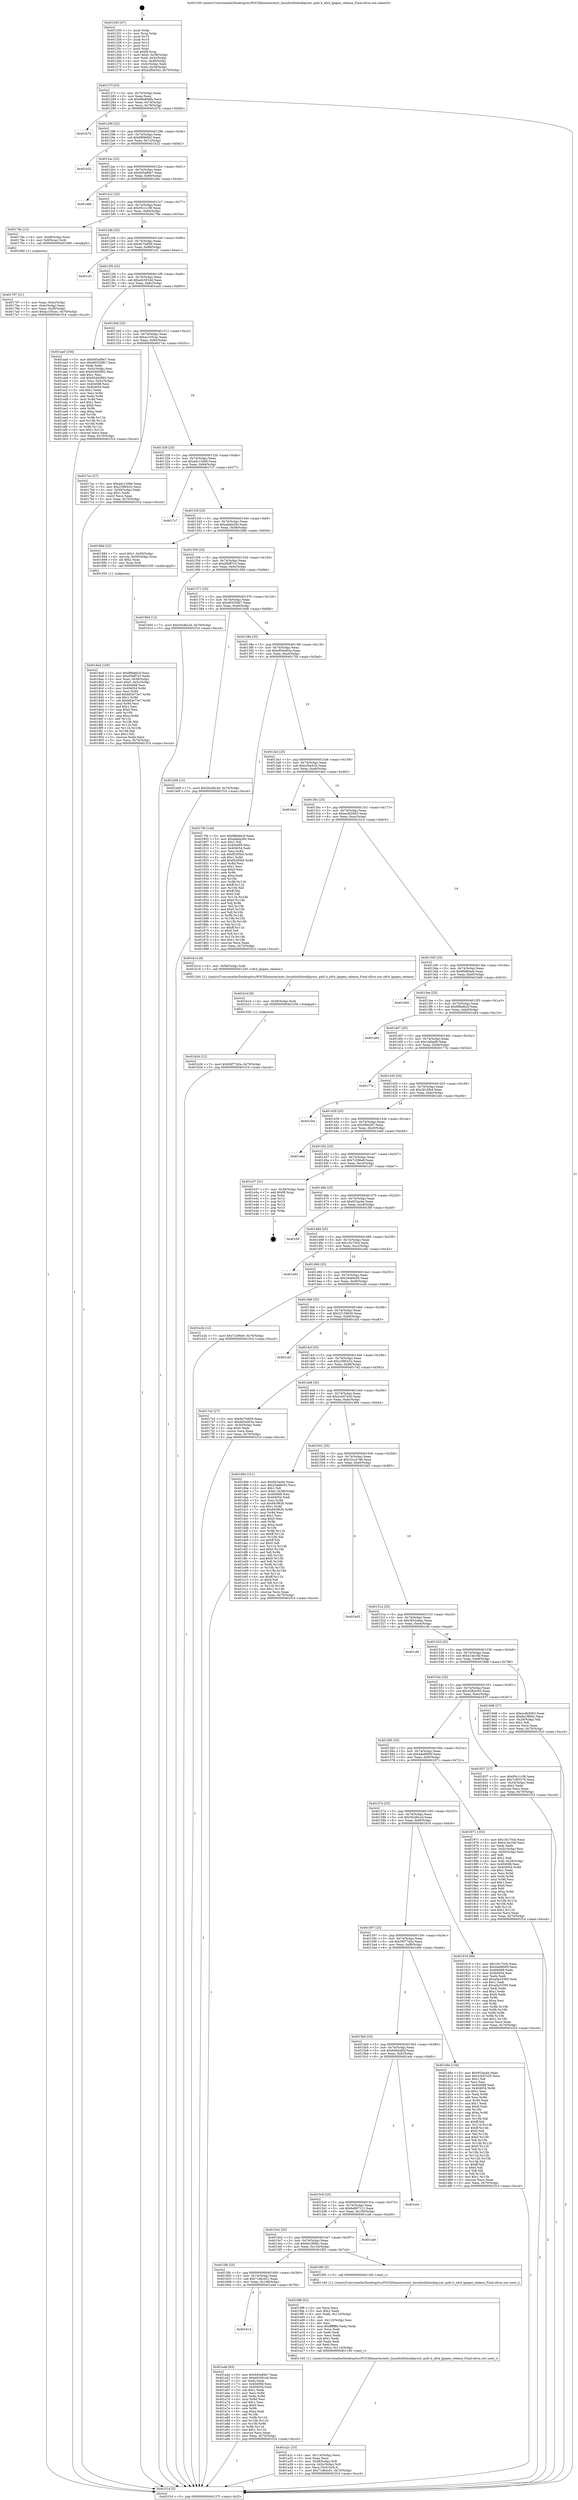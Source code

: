 digraph "0x401250" {
  label = "0x401250 (/mnt/c/Users/mathe/Desktop/tcc/POCII/binaries/extr_linuxfsnfsblocklayout..pnfs.h_nfs4_lgopen_release_Final-ollvm.out::main(0))"
  labelloc = "t"
  node[shape=record]

  Entry [label="",width=0.3,height=0.3,shape=circle,fillcolor=black,style=filled]
  "0x40127f" [label="{
     0x40127f [23]\l
     | [instrs]\l
     &nbsp;&nbsp;0x40127f \<+3\>: mov -0x70(%rbp),%eax\l
     &nbsp;&nbsp;0x401282 \<+2\>: mov %eax,%ecx\l
     &nbsp;&nbsp;0x401284 \<+6\>: sub $0x89a69dfa,%ecx\l
     &nbsp;&nbsp;0x40128a \<+3\>: mov %eax,-0x74(%rbp)\l
     &nbsp;&nbsp;0x40128d \<+3\>: mov %ecx,-0x78(%rbp)\l
     &nbsp;&nbsp;0x401290 \<+6\>: je 0000000000401b7b \<main+0x92b\>\l
  }"]
  "0x401b7b" [label="{
     0x401b7b\l
  }", style=dashed]
  "0x401296" [label="{
     0x401296 [22]\l
     | [instrs]\l
     &nbsp;&nbsp;0x401296 \<+5\>: jmp 000000000040129b \<main+0x4b\>\l
     &nbsp;&nbsp;0x40129b \<+3\>: mov -0x74(%rbp),%eax\l
     &nbsp;&nbsp;0x40129e \<+5\>: sub $0x89f46f42,%eax\l
     &nbsp;&nbsp;0x4012a3 \<+3\>: mov %eax,-0x7c(%rbp)\l
     &nbsp;&nbsp;0x4012a6 \<+6\>: je 0000000000401b32 \<main+0x8e2\>\l
  }"]
  Exit [label="",width=0.3,height=0.3,shape=circle,fillcolor=black,style=filled,peripheries=2]
  "0x401b32" [label="{
     0x401b32\l
  }", style=dashed]
  "0x4012ac" [label="{
     0x4012ac [22]\l
     | [instrs]\l
     &nbsp;&nbsp;0x4012ac \<+5\>: jmp 00000000004012b1 \<main+0x61\>\l
     &nbsp;&nbsp;0x4012b1 \<+3\>: mov -0x74(%rbp),%eax\l
     &nbsp;&nbsp;0x4012b4 \<+5\>: sub $0x945a89e7,%eax\l
     &nbsp;&nbsp;0x4012b9 \<+3\>: mov %eax,-0x80(%rbp)\l
     &nbsp;&nbsp;0x4012bc \<+6\>: je 0000000000401e9e \<main+0xc4e\>\l
  }"]
  "0x401b26" [label="{
     0x401b26 [12]\l
     | [instrs]\l
     &nbsp;&nbsp;0x401b26 \<+7\>: movl $0x56f77d2e,-0x70(%rbp)\l
     &nbsp;&nbsp;0x401b2d \<+5\>: jmp 0000000000401f1d \<main+0xccd\>\l
  }"]
  "0x401e9e" [label="{
     0x401e9e\l
  }", style=dashed]
  "0x4012c2" [label="{
     0x4012c2 [25]\l
     | [instrs]\l
     &nbsp;&nbsp;0x4012c2 \<+5\>: jmp 00000000004012c7 \<main+0x77\>\l
     &nbsp;&nbsp;0x4012c7 \<+3\>: mov -0x74(%rbp),%eax\l
     &nbsp;&nbsp;0x4012ca \<+5\>: sub $0x95c1c1f6,%eax\l
     &nbsp;&nbsp;0x4012cf \<+6\>: mov %eax,-0x84(%rbp)\l
     &nbsp;&nbsp;0x4012d5 \<+6\>: je 000000000040178a \<main+0x53a\>\l
  }"]
  "0x401b1d" [label="{
     0x401b1d [9]\l
     | [instrs]\l
     &nbsp;&nbsp;0x401b1d \<+4\>: mov -0x58(%rbp),%rdi\l
     &nbsp;&nbsp;0x401b21 \<+5\>: call 0000000000401030 \<free@plt\>\l
     | [calls]\l
     &nbsp;&nbsp;0x401030 \{1\} (unknown)\l
  }"]
  "0x40178a" [label="{
     0x40178a [13]\l
     | [instrs]\l
     &nbsp;&nbsp;0x40178a \<+4\>: mov -0x48(%rbp),%rax\l
     &nbsp;&nbsp;0x40178e \<+4\>: mov 0x8(%rax),%rdi\l
     &nbsp;&nbsp;0x401792 \<+5\>: call 0000000000401060 \<atoi@plt\>\l
     | [calls]\l
     &nbsp;&nbsp;0x401060 \{1\} (unknown)\l
  }"]
  "0x4012db" [label="{
     0x4012db [25]\l
     | [instrs]\l
     &nbsp;&nbsp;0x4012db \<+5\>: jmp 00000000004012e0 \<main+0x90\>\l
     &nbsp;&nbsp;0x4012e0 \<+3\>: mov -0x74(%rbp),%eax\l
     &nbsp;&nbsp;0x4012e3 \<+5\>: sub $0x9e75df36,%eax\l
     &nbsp;&nbsp;0x4012e8 \<+6\>: mov %eax,-0x88(%rbp)\l
     &nbsp;&nbsp;0x4012ee \<+6\>: je 0000000000401cf1 \<main+0xaa1\>\l
  }"]
  "0x401614" [label="{
     0x401614\l
  }", style=dashed]
  "0x401cf1" [label="{
     0x401cf1\l
  }", style=dashed]
  "0x4012f4" [label="{
     0x4012f4 [25]\l
     | [instrs]\l
     &nbsp;&nbsp;0x4012f4 \<+5\>: jmp 00000000004012f9 \<main+0xa9\>\l
     &nbsp;&nbsp;0x4012f9 \<+3\>: mov -0x74(%rbp),%eax\l
     &nbsp;&nbsp;0x4012fc \<+5\>: sub $0xa0c591dd,%eax\l
     &nbsp;&nbsp;0x401301 \<+6\>: mov %eax,-0x8c(%rbp)\l
     &nbsp;&nbsp;0x401307 \<+6\>: je 0000000000401aa0 \<main+0x850\>\l
  }"]
  "0x401a4d" [label="{
     0x401a4d [83]\l
     | [instrs]\l
     &nbsp;&nbsp;0x401a4d \<+5\>: mov $0x945a89e7,%eax\l
     &nbsp;&nbsp;0x401a52 \<+5\>: mov $0xa0c591dd,%ecx\l
     &nbsp;&nbsp;0x401a57 \<+2\>: xor %edx,%edx\l
     &nbsp;&nbsp;0x401a59 \<+7\>: mov 0x404068,%esi\l
     &nbsp;&nbsp;0x401a60 \<+7\>: mov 0x404054,%edi\l
     &nbsp;&nbsp;0x401a67 \<+3\>: sub $0x1,%edx\l
     &nbsp;&nbsp;0x401a6a \<+3\>: mov %esi,%r8d\l
     &nbsp;&nbsp;0x401a6d \<+3\>: add %edx,%r8d\l
     &nbsp;&nbsp;0x401a70 \<+4\>: imul %r8d,%esi\l
     &nbsp;&nbsp;0x401a74 \<+3\>: and $0x1,%esi\l
     &nbsp;&nbsp;0x401a77 \<+3\>: cmp $0x0,%esi\l
     &nbsp;&nbsp;0x401a7a \<+4\>: sete %r9b\l
     &nbsp;&nbsp;0x401a7e \<+3\>: cmp $0xa,%edi\l
     &nbsp;&nbsp;0x401a81 \<+4\>: setl %r10b\l
     &nbsp;&nbsp;0x401a85 \<+3\>: mov %r9b,%r11b\l
     &nbsp;&nbsp;0x401a88 \<+3\>: and %r10b,%r11b\l
     &nbsp;&nbsp;0x401a8b \<+3\>: xor %r10b,%r9b\l
     &nbsp;&nbsp;0x401a8e \<+3\>: or %r9b,%r11b\l
     &nbsp;&nbsp;0x401a91 \<+4\>: test $0x1,%r11b\l
     &nbsp;&nbsp;0x401a95 \<+3\>: cmovne %ecx,%eax\l
     &nbsp;&nbsp;0x401a98 \<+3\>: mov %eax,-0x70(%rbp)\l
     &nbsp;&nbsp;0x401a9b \<+5\>: jmp 0000000000401f1d \<main+0xccd\>\l
  }"]
  "0x401aa0" [label="{
     0x401aa0 [104]\l
     | [instrs]\l
     &nbsp;&nbsp;0x401aa0 \<+5\>: mov $0x945a89e7,%eax\l
     &nbsp;&nbsp;0x401aa5 \<+5\>: mov $0xd63259b7,%ecx\l
     &nbsp;&nbsp;0x401aaa \<+2\>: xor %edx,%edx\l
     &nbsp;&nbsp;0x401aac \<+3\>: mov -0x5c(%rbp),%esi\l
     &nbsp;&nbsp;0x401aaf \<+6\>: add $0x92dd2892,%esi\l
     &nbsp;&nbsp;0x401ab5 \<+3\>: add $0x1,%esi\l
     &nbsp;&nbsp;0x401ab8 \<+6\>: sub $0x92dd2892,%esi\l
     &nbsp;&nbsp;0x401abe \<+3\>: mov %esi,-0x5c(%rbp)\l
     &nbsp;&nbsp;0x401ac1 \<+7\>: mov 0x404068,%esi\l
     &nbsp;&nbsp;0x401ac8 \<+7\>: mov 0x404054,%edi\l
     &nbsp;&nbsp;0x401acf \<+3\>: sub $0x1,%edx\l
     &nbsp;&nbsp;0x401ad2 \<+3\>: mov %esi,%r8d\l
     &nbsp;&nbsp;0x401ad5 \<+3\>: add %edx,%r8d\l
     &nbsp;&nbsp;0x401ad8 \<+4\>: imul %r8d,%esi\l
     &nbsp;&nbsp;0x401adc \<+3\>: and $0x1,%esi\l
     &nbsp;&nbsp;0x401adf \<+3\>: cmp $0x0,%esi\l
     &nbsp;&nbsp;0x401ae2 \<+4\>: sete %r9b\l
     &nbsp;&nbsp;0x401ae6 \<+3\>: cmp $0xa,%edi\l
     &nbsp;&nbsp;0x401ae9 \<+4\>: setl %r10b\l
     &nbsp;&nbsp;0x401aed \<+3\>: mov %r9b,%r11b\l
     &nbsp;&nbsp;0x401af0 \<+3\>: and %r10b,%r11b\l
     &nbsp;&nbsp;0x401af3 \<+3\>: xor %r10b,%r9b\l
     &nbsp;&nbsp;0x401af6 \<+3\>: or %r9b,%r11b\l
     &nbsp;&nbsp;0x401af9 \<+4\>: test $0x1,%r11b\l
     &nbsp;&nbsp;0x401afd \<+3\>: cmovne %ecx,%eax\l
     &nbsp;&nbsp;0x401b00 \<+3\>: mov %eax,-0x70(%rbp)\l
     &nbsp;&nbsp;0x401b03 \<+5\>: jmp 0000000000401f1d \<main+0xccd\>\l
  }"]
  "0x40130d" [label="{
     0x40130d [25]\l
     | [instrs]\l
     &nbsp;&nbsp;0x40130d \<+5\>: jmp 0000000000401312 \<main+0xc2\>\l
     &nbsp;&nbsp;0x401312 \<+3\>: mov -0x74(%rbp),%eax\l
     &nbsp;&nbsp;0x401315 \<+5\>: sub $0xac105cac,%eax\l
     &nbsp;&nbsp;0x40131a \<+6\>: mov %eax,-0x90(%rbp)\l
     &nbsp;&nbsp;0x401320 \<+6\>: je 00000000004017ac \<main+0x55c\>\l
  }"]
  "0x401a2c" [label="{
     0x401a2c [33]\l
     | [instrs]\l
     &nbsp;&nbsp;0x401a2c \<+6\>: mov -0x114(%rbp),%ecx\l
     &nbsp;&nbsp;0x401a32 \<+3\>: imul %eax,%ecx\l
     &nbsp;&nbsp;0x401a35 \<+4\>: mov -0x58(%rbp),%r8\l
     &nbsp;&nbsp;0x401a39 \<+4\>: movslq -0x5c(%rbp),%r9\l
     &nbsp;&nbsp;0x401a3d \<+4\>: mov %ecx,(%r8,%r9,4)\l
     &nbsp;&nbsp;0x401a41 \<+7\>: movl $0x71d6ce51,-0x70(%rbp)\l
     &nbsp;&nbsp;0x401a48 \<+5\>: jmp 0000000000401f1d \<main+0xccd\>\l
  }"]
  "0x4017ac" [label="{
     0x4017ac [27]\l
     | [instrs]\l
     &nbsp;&nbsp;0x4017ac \<+5\>: mov $0xadc120b6,%eax\l
     &nbsp;&nbsp;0x4017b1 \<+5\>: mov $0x239fcb32,%ecx\l
     &nbsp;&nbsp;0x4017b6 \<+3\>: mov -0x30(%rbp),%edx\l
     &nbsp;&nbsp;0x4017b9 \<+3\>: cmp $0x1,%edx\l
     &nbsp;&nbsp;0x4017bc \<+3\>: cmovl %ecx,%eax\l
     &nbsp;&nbsp;0x4017bf \<+3\>: mov %eax,-0x70(%rbp)\l
     &nbsp;&nbsp;0x4017c2 \<+5\>: jmp 0000000000401f1d \<main+0xccd\>\l
  }"]
  "0x401326" [label="{
     0x401326 [25]\l
     | [instrs]\l
     &nbsp;&nbsp;0x401326 \<+5\>: jmp 000000000040132b \<main+0xdb\>\l
     &nbsp;&nbsp;0x40132b \<+3\>: mov -0x74(%rbp),%eax\l
     &nbsp;&nbsp;0x40132e \<+5\>: sub $0xadc120b6,%eax\l
     &nbsp;&nbsp;0x401333 \<+6\>: mov %eax,-0x94(%rbp)\l
     &nbsp;&nbsp;0x401339 \<+6\>: je 00000000004017c7 \<main+0x577\>\l
  }"]
  "0x4019f8" [label="{
     0x4019f8 [52]\l
     | [instrs]\l
     &nbsp;&nbsp;0x4019f8 \<+2\>: xor %ecx,%ecx\l
     &nbsp;&nbsp;0x4019fa \<+5\>: mov $0x2,%edx\l
     &nbsp;&nbsp;0x4019ff \<+6\>: mov %edx,-0x110(%rbp)\l
     &nbsp;&nbsp;0x401a05 \<+1\>: cltd\l
     &nbsp;&nbsp;0x401a06 \<+6\>: mov -0x110(%rbp),%esi\l
     &nbsp;&nbsp;0x401a0c \<+2\>: idiv %esi\l
     &nbsp;&nbsp;0x401a0e \<+6\>: imul $0xfffffffe,%edx,%edx\l
     &nbsp;&nbsp;0x401a14 \<+2\>: mov %ecx,%edi\l
     &nbsp;&nbsp;0x401a16 \<+2\>: sub %edx,%edi\l
     &nbsp;&nbsp;0x401a18 \<+2\>: mov %ecx,%edx\l
     &nbsp;&nbsp;0x401a1a \<+3\>: sub $0x1,%edx\l
     &nbsp;&nbsp;0x401a1d \<+2\>: add %edx,%edi\l
     &nbsp;&nbsp;0x401a1f \<+2\>: sub %edi,%ecx\l
     &nbsp;&nbsp;0x401a21 \<+6\>: mov %ecx,-0x114(%rbp)\l
     &nbsp;&nbsp;0x401a27 \<+5\>: call 0000000000401160 \<next_i\>\l
     | [calls]\l
     &nbsp;&nbsp;0x401160 \{1\} (/mnt/c/Users/mathe/Desktop/tcc/POCII/binaries/extr_linuxfsnfsblocklayout..pnfs.h_nfs4_lgopen_release_Final-ollvm.out::next_i)\l
  }"]
  "0x4017c7" [label="{
     0x4017c7\l
  }", style=dashed]
  "0x40133f" [label="{
     0x40133f [25]\l
     | [instrs]\l
     &nbsp;&nbsp;0x40133f \<+5\>: jmp 0000000000401344 \<main+0xf4\>\l
     &nbsp;&nbsp;0x401344 \<+3\>: mov -0x74(%rbp),%eax\l
     &nbsp;&nbsp;0x401347 \<+5\>: sub $0xafada26e,%eax\l
     &nbsp;&nbsp;0x40134c \<+6\>: mov %eax,-0x98(%rbp)\l
     &nbsp;&nbsp;0x401352 \<+6\>: je 000000000040188d \<main+0x63d\>\l
  }"]
  "0x4015fb" [label="{
     0x4015fb [25]\l
     | [instrs]\l
     &nbsp;&nbsp;0x4015fb \<+5\>: jmp 0000000000401600 \<main+0x3b0\>\l
     &nbsp;&nbsp;0x401600 \<+3\>: mov -0x74(%rbp),%eax\l
     &nbsp;&nbsp;0x401603 \<+5\>: sub $0x71d6ce51,%eax\l
     &nbsp;&nbsp;0x401608 \<+6\>: mov %eax,-0x108(%rbp)\l
     &nbsp;&nbsp;0x40160e \<+6\>: je 0000000000401a4d \<main+0x7fd\>\l
  }"]
  "0x40188d" [label="{
     0x40188d [23]\l
     | [instrs]\l
     &nbsp;&nbsp;0x40188d \<+7\>: movl $0x1,-0x50(%rbp)\l
     &nbsp;&nbsp;0x401894 \<+4\>: movslq -0x50(%rbp),%rax\l
     &nbsp;&nbsp;0x401898 \<+4\>: shl $0x2,%rax\l
     &nbsp;&nbsp;0x40189c \<+3\>: mov %rax,%rdi\l
     &nbsp;&nbsp;0x40189f \<+5\>: call 0000000000401050 \<malloc@plt\>\l
     | [calls]\l
     &nbsp;&nbsp;0x401050 \{1\} (unknown)\l
  }"]
  "0x401358" [label="{
     0x401358 [25]\l
     | [instrs]\l
     &nbsp;&nbsp;0x401358 \<+5\>: jmp 000000000040135d \<main+0x10d\>\l
     &nbsp;&nbsp;0x40135d \<+3\>: mov -0x74(%rbp),%eax\l
     &nbsp;&nbsp;0x401360 \<+5\>: sub $0xd5bff7e3,%eax\l
     &nbsp;&nbsp;0x401365 \<+6\>: mov %eax,-0x9c(%rbp)\l
     &nbsp;&nbsp;0x40136b \<+6\>: je 000000000040190d \<main+0x6bd\>\l
  }"]
  "0x4019f3" [label="{
     0x4019f3 [5]\l
     | [instrs]\l
     &nbsp;&nbsp;0x4019f3 \<+5\>: call 0000000000401160 \<next_i\>\l
     | [calls]\l
     &nbsp;&nbsp;0x401160 \{1\} (/mnt/c/Users/mathe/Desktop/tcc/POCII/binaries/extr_linuxfsnfsblocklayout..pnfs.h_nfs4_lgopen_release_Final-ollvm.out::next_i)\l
  }"]
  "0x40190d" [label="{
     0x40190d [12]\l
     | [instrs]\l
     &nbsp;&nbsp;0x40190d \<+7\>: movl $0x50cd6c2d,-0x70(%rbp)\l
     &nbsp;&nbsp;0x401914 \<+5\>: jmp 0000000000401f1d \<main+0xccd\>\l
  }"]
  "0x401371" [label="{
     0x401371 [25]\l
     | [instrs]\l
     &nbsp;&nbsp;0x401371 \<+5\>: jmp 0000000000401376 \<main+0x126\>\l
     &nbsp;&nbsp;0x401376 \<+3\>: mov -0x74(%rbp),%eax\l
     &nbsp;&nbsp;0x401379 \<+5\>: sub $0xd63259b7,%eax\l
     &nbsp;&nbsp;0x40137e \<+6\>: mov %eax,-0xa0(%rbp)\l
     &nbsp;&nbsp;0x401384 \<+6\>: je 0000000000401b08 \<main+0x8b8\>\l
  }"]
  "0x4015e2" [label="{
     0x4015e2 [25]\l
     | [instrs]\l
     &nbsp;&nbsp;0x4015e2 \<+5\>: jmp 00000000004015e7 \<main+0x397\>\l
     &nbsp;&nbsp;0x4015e7 \<+3\>: mov -0x74(%rbp),%eax\l
     &nbsp;&nbsp;0x4015ea \<+5\>: sub $0x6e1f89dc,%eax\l
     &nbsp;&nbsp;0x4015ef \<+6\>: mov %eax,-0x104(%rbp)\l
     &nbsp;&nbsp;0x4015f5 \<+6\>: je 00000000004019f3 \<main+0x7a3\>\l
  }"]
  "0x401b08" [label="{
     0x401b08 [12]\l
     | [instrs]\l
     &nbsp;&nbsp;0x401b08 \<+7\>: movl $0x50cd6c2d,-0x70(%rbp)\l
     &nbsp;&nbsp;0x401b0f \<+5\>: jmp 0000000000401f1d \<main+0xccd\>\l
  }"]
  "0x40138a" [label="{
     0x40138a [25]\l
     | [instrs]\l
     &nbsp;&nbsp;0x40138a \<+5\>: jmp 000000000040138f \<main+0x13f\>\l
     &nbsp;&nbsp;0x40138f \<+3\>: mov -0x74(%rbp),%eax\l
     &nbsp;&nbsp;0x401392 \<+5\>: sub $0xd65a403a,%eax\l
     &nbsp;&nbsp;0x401397 \<+6\>: mov %eax,-0xa4(%rbp)\l
     &nbsp;&nbsp;0x40139d \<+6\>: je 00000000004017fd \<main+0x5ad\>\l
  }"]
  "0x401ca8" [label="{
     0x401ca8\l
  }", style=dashed]
  "0x4017fd" [label="{
     0x4017fd [144]\l
     | [instrs]\l
     &nbsp;&nbsp;0x4017fd \<+5\>: mov $0xf98a6b2f,%eax\l
     &nbsp;&nbsp;0x401802 \<+5\>: mov $0xafada26e,%ecx\l
     &nbsp;&nbsp;0x401807 \<+2\>: mov $0x1,%dl\l
     &nbsp;&nbsp;0x401809 \<+7\>: mov 0x404068,%esi\l
     &nbsp;&nbsp;0x401810 \<+7\>: mov 0x404054,%edi\l
     &nbsp;&nbsp;0x401817 \<+3\>: mov %esi,%r8d\l
     &nbsp;&nbsp;0x40181a \<+7\>: sub $0xf5285b0,%r8d\l
     &nbsp;&nbsp;0x401821 \<+4\>: sub $0x1,%r8d\l
     &nbsp;&nbsp;0x401825 \<+7\>: add $0xf5285b0,%r8d\l
     &nbsp;&nbsp;0x40182c \<+4\>: imul %r8d,%esi\l
     &nbsp;&nbsp;0x401830 \<+3\>: and $0x1,%esi\l
     &nbsp;&nbsp;0x401833 \<+3\>: cmp $0x0,%esi\l
     &nbsp;&nbsp;0x401836 \<+4\>: sete %r9b\l
     &nbsp;&nbsp;0x40183a \<+3\>: cmp $0xa,%edi\l
     &nbsp;&nbsp;0x40183d \<+4\>: setl %r10b\l
     &nbsp;&nbsp;0x401841 \<+3\>: mov %r9b,%r11b\l
     &nbsp;&nbsp;0x401844 \<+4\>: xor $0xff,%r11b\l
     &nbsp;&nbsp;0x401848 \<+3\>: mov %r10b,%bl\l
     &nbsp;&nbsp;0x40184b \<+3\>: xor $0xff,%bl\l
     &nbsp;&nbsp;0x40184e \<+3\>: xor $0x0,%dl\l
     &nbsp;&nbsp;0x401851 \<+3\>: mov %r11b,%r14b\l
     &nbsp;&nbsp;0x401854 \<+4\>: and $0x0,%r14b\l
     &nbsp;&nbsp;0x401858 \<+3\>: and %dl,%r9b\l
     &nbsp;&nbsp;0x40185b \<+3\>: mov %bl,%r15b\l
     &nbsp;&nbsp;0x40185e \<+4\>: and $0x0,%r15b\l
     &nbsp;&nbsp;0x401862 \<+3\>: and %dl,%r10b\l
     &nbsp;&nbsp;0x401865 \<+3\>: or %r9b,%r14b\l
     &nbsp;&nbsp;0x401868 \<+3\>: or %r10b,%r15b\l
     &nbsp;&nbsp;0x40186b \<+3\>: xor %r15b,%r14b\l
     &nbsp;&nbsp;0x40186e \<+3\>: or %bl,%r11b\l
     &nbsp;&nbsp;0x401871 \<+4\>: xor $0xff,%r11b\l
     &nbsp;&nbsp;0x401875 \<+3\>: or $0x0,%dl\l
     &nbsp;&nbsp;0x401878 \<+3\>: and %dl,%r11b\l
     &nbsp;&nbsp;0x40187b \<+3\>: or %r11b,%r14b\l
     &nbsp;&nbsp;0x40187e \<+4\>: test $0x1,%r14b\l
     &nbsp;&nbsp;0x401882 \<+3\>: cmovne %ecx,%eax\l
     &nbsp;&nbsp;0x401885 \<+3\>: mov %eax,-0x70(%rbp)\l
     &nbsp;&nbsp;0x401888 \<+5\>: jmp 0000000000401f1d \<main+0xccd\>\l
  }"]
  "0x4013a3" [label="{
     0x4013a3 [25]\l
     | [instrs]\l
     &nbsp;&nbsp;0x4013a3 \<+5\>: jmp 00000000004013a8 \<main+0x158\>\l
     &nbsp;&nbsp;0x4013a8 \<+3\>: mov -0x74(%rbp),%eax\l
     &nbsp;&nbsp;0x4013ab \<+5\>: sub $0xe30a41fc,%eax\l
     &nbsp;&nbsp;0x4013b0 \<+6\>: mov %eax,-0xa8(%rbp)\l
     &nbsp;&nbsp;0x4013b6 \<+6\>: je 00000000004016e2 \<main+0x492\>\l
  }"]
  "0x4015c9" [label="{
     0x4015c9 [25]\l
     | [instrs]\l
     &nbsp;&nbsp;0x4015c9 \<+5\>: jmp 00000000004015ce \<main+0x37e\>\l
     &nbsp;&nbsp;0x4015ce \<+3\>: mov -0x74(%rbp),%eax\l
     &nbsp;&nbsp;0x4015d1 \<+5\>: sub $0x6a997121,%eax\l
     &nbsp;&nbsp;0x4015d6 \<+6\>: mov %eax,-0x100(%rbp)\l
     &nbsp;&nbsp;0x4015dc \<+6\>: je 0000000000401ca8 \<main+0xa58\>\l
  }"]
  "0x4016e2" [label="{
     0x4016e2\l
  }", style=dashed]
  "0x4013bc" [label="{
     0x4013bc [25]\l
     | [instrs]\l
     &nbsp;&nbsp;0x4013bc \<+5\>: jmp 00000000004013c1 \<main+0x171\>\l
     &nbsp;&nbsp;0x4013c1 \<+3\>: mov -0x74(%rbp),%eax\l
     &nbsp;&nbsp;0x4013c4 \<+5\>: sub $0xecdb5063,%eax\l
     &nbsp;&nbsp;0x4013c9 \<+6\>: mov %eax,-0xac(%rbp)\l
     &nbsp;&nbsp;0x4013cf \<+6\>: je 0000000000401b14 \<main+0x8c4\>\l
  }"]
  "0x401e4c" [label="{
     0x401e4c\l
  }", style=dashed]
  "0x401b14" [label="{
     0x401b14 [9]\l
     | [instrs]\l
     &nbsp;&nbsp;0x401b14 \<+4\>: mov -0x58(%rbp),%rdi\l
     &nbsp;&nbsp;0x401b18 \<+5\>: call 0000000000401240 \<nfs4_lgopen_release\>\l
     | [calls]\l
     &nbsp;&nbsp;0x401240 \{1\} (/mnt/c/Users/mathe/Desktop/tcc/POCII/binaries/extr_linuxfsnfsblocklayout..pnfs.h_nfs4_lgopen_release_Final-ollvm.out::nfs4_lgopen_release)\l
  }"]
  "0x4013d5" [label="{
     0x4013d5 [25]\l
     | [instrs]\l
     &nbsp;&nbsp;0x4013d5 \<+5\>: jmp 00000000004013da \<main+0x18a\>\l
     &nbsp;&nbsp;0x4013da \<+3\>: mov -0x74(%rbp),%eax\l
     &nbsp;&nbsp;0x4013dd \<+5\>: sub $0xf0df0eeb,%eax\l
     &nbsp;&nbsp;0x4013e2 \<+6\>: mov %eax,-0xb0(%rbp)\l
     &nbsp;&nbsp;0x4013e8 \<+6\>: je 0000000000401b60 \<main+0x910\>\l
  }"]
  "0x4015b0" [label="{
     0x4015b0 [25]\l
     | [instrs]\l
     &nbsp;&nbsp;0x4015b0 \<+5\>: jmp 00000000004015b5 \<main+0x365\>\l
     &nbsp;&nbsp;0x4015b5 \<+3\>: mov -0x74(%rbp),%eax\l
     &nbsp;&nbsp;0x4015b8 \<+5\>: sub $0x60d4a82f,%eax\l
     &nbsp;&nbsp;0x4015bd \<+6\>: mov %eax,-0xfc(%rbp)\l
     &nbsp;&nbsp;0x4015c3 \<+6\>: je 0000000000401e4c \<main+0xbfc\>\l
  }"]
  "0x401b60" [label="{
     0x401b60\l
  }", style=dashed]
  "0x4013ee" [label="{
     0x4013ee [25]\l
     | [instrs]\l
     &nbsp;&nbsp;0x4013ee \<+5\>: jmp 00000000004013f3 \<main+0x1a3\>\l
     &nbsp;&nbsp;0x4013f3 \<+3\>: mov -0x74(%rbp),%eax\l
     &nbsp;&nbsp;0x4013f6 \<+5\>: sub $0xf98a6b2f,%eax\l
     &nbsp;&nbsp;0x4013fb \<+6\>: mov %eax,-0xb4(%rbp)\l
     &nbsp;&nbsp;0x401401 \<+6\>: je 0000000000401e64 \<main+0xc14\>\l
  }"]
  "0x401d0e" [label="{
     0x401d0e [134]\l
     | [instrs]\l
     &nbsp;&nbsp;0x401d0e \<+5\>: mov $0x953acbe,%eax\l
     &nbsp;&nbsp;0x401d13 \<+5\>: mov $0x2cb47e20,%ecx\l
     &nbsp;&nbsp;0x401d18 \<+2\>: mov $0x1,%dl\l
     &nbsp;&nbsp;0x401d1a \<+2\>: xor %esi,%esi\l
     &nbsp;&nbsp;0x401d1c \<+7\>: mov 0x404068,%edi\l
     &nbsp;&nbsp;0x401d23 \<+8\>: mov 0x404054,%r8d\l
     &nbsp;&nbsp;0x401d2b \<+3\>: sub $0x1,%esi\l
     &nbsp;&nbsp;0x401d2e \<+3\>: mov %edi,%r9d\l
     &nbsp;&nbsp;0x401d31 \<+3\>: add %esi,%r9d\l
     &nbsp;&nbsp;0x401d34 \<+4\>: imul %r9d,%edi\l
     &nbsp;&nbsp;0x401d38 \<+3\>: and $0x1,%edi\l
     &nbsp;&nbsp;0x401d3b \<+3\>: cmp $0x0,%edi\l
     &nbsp;&nbsp;0x401d3e \<+4\>: sete %r10b\l
     &nbsp;&nbsp;0x401d42 \<+4\>: cmp $0xa,%r8d\l
     &nbsp;&nbsp;0x401d46 \<+4\>: setl %r11b\l
     &nbsp;&nbsp;0x401d4a \<+3\>: mov %r10b,%bl\l
     &nbsp;&nbsp;0x401d4d \<+3\>: xor $0xff,%bl\l
     &nbsp;&nbsp;0x401d50 \<+3\>: mov %r11b,%r14b\l
     &nbsp;&nbsp;0x401d53 \<+4\>: xor $0xff,%r14b\l
     &nbsp;&nbsp;0x401d57 \<+3\>: xor $0x0,%dl\l
     &nbsp;&nbsp;0x401d5a \<+3\>: mov %bl,%r15b\l
     &nbsp;&nbsp;0x401d5d \<+4\>: and $0x0,%r15b\l
     &nbsp;&nbsp;0x401d61 \<+3\>: and %dl,%r10b\l
     &nbsp;&nbsp;0x401d64 \<+3\>: mov %r14b,%r12b\l
     &nbsp;&nbsp;0x401d67 \<+4\>: and $0x0,%r12b\l
     &nbsp;&nbsp;0x401d6b \<+3\>: and %dl,%r11b\l
     &nbsp;&nbsp;0x401d6e \<+3\>: or %r10b,%r15b\l
     &nbsp;&nbsp;0x401d71 \<+3\>: or %r11b,%r12b\l
     &nbsp;&nbsp;0x401d74 \<+3\>: xor %r12b,%r15b\l
     &nbsp;&nbsp;0x401d77 \<+3\>: or %r14b,%bl\l
     &nbsp;&nbsp;0x401d7a \<+3\>: xor $0xff,%bl\l
     &nbsp;&nbsp;0x401d7d \<+3\>: or $0x0,%dl\l
     &nbsp;&nbsp;0x401d80 \<+2\>: and %dl,%bl\l
     &nbsp;&nbsp;0x401d82 \<+3\>: or %bl,%r15b\l
     &nbsp;&nbsp;0x401d85 \<+4\>: test $0x1,%r15b\l
     &nbsp;&nbsp;0x401d89 \<+3\>: cmovne %ecx,%eax\l
     &nbsp;&nbsp;0x401d8c \<+3\>: mov %eax,-0x70(%rbp)\l
     &nbsp;&nbsp;0x401d8f \<+5\>: jmp 0000000000401f1d \<main+0xccd\>\l
  }"]
  "0x401e64" [label="{
     0x401e64\l
  }", style=dashed]
  "0x401407" [label="{
     0x401407 [25]\l
     | [instrs]\l
     &nbsp;&nbsp;0x401407 \<+5\>: jmp 000000000040140c \<main+0x1bc\>\l
     &nbsp;&nbsp;0x40140c \<+3\>: mov -0x74(%rbp),%eax\l
     &nbsp;&nbsp;0x40140f \<+5\>: sub $0x16daaf6,%eax\l
     &nbsp;&nbsp;0x401414 \<+6\>: mov %eax,-0xb8(%rbp)\l
     &nbsp;&nbsp;0x40141a \<+6\>: je 000000000040177e \<main+0x52e\>\l
  }"]
  "0x401597" [label="{
     0x401597 [25]\l
     | [instrs]\l
     &nbsp;&nbsp;0x401597 \<+5\>: jmp 000000000040159c \<main+0x34c\>\l
     &nbsp;&nbsp;0x40159c \<+3\>: mov -0x74(%rbp),%eax\l
     &nbsp;&nbsp;0x40159f \<+5\>: sub $0x56f77d2e,%eax\l
     &nbsp;&nbsp;0x4015a4 \<+6\>: mov %eax,-0xf8(%rbp)\l
     &nbsp;&nbsp;0x4015aa \<+6\>: je 0000000000401d0e \<main+0xabe\>\l
  }"]
  "0x40177e" [label="{
     0x40177e\l
  }", style=dashed]
  "0x401420" [label="{
     0x401420 [25]\l
     | [instrs]\l
     &nbsp;&nbsp;0x401420 \<+5\>: jmp 0000000000401425 \<main+0x1d5\>\l
     &nbsp;&nbsp;0x401425 \<+3\>: mov -0x74(%rbp),%eax\l
     &nbsp;&nbsp;0x401428 \<+5\>: sub $0x2810fb4,%eax\l
     &nbsp;&nbsp;0x40142d \<+6\>: mov %eax,-0xbc(%rbp)\l
     &nbsp;&nbsp;0x401433 \<+6\>: je 0000000000401cb4 \<main+0xa64\>\l
  }"]
  "0x401919" [label="{
     0x401919 [88]\l
     | [instrs]\l
     &nbsp;&nbsp;0x401919 \<+5\>: mov $0x1fcc70cb,%eax\l
     &nbsp;&nbsp;0x40191e \<+5\>: mov $0x44e9695f,%ecx\l
     &nbsp;&nbsp;0x401923 \<+7\>: mov 0x404068,%edx\l
     &nbsp;&nbsp;0x40192a \<+7\>: mov 0x404054,%esi\l
     &nbsp;&nbsp;0x401931 \<+2\>: mov %edx,%edi\l
     &nbsp;&nbsp;0x401933 \<+6\>: add $0xa0a33395,%edi\l
     &nbsp;&nbsp;0x401939 \<+3\>: sub $0x1,%edi\l
     &nbsp;&nbsp;0x40193c \<+6\>: sub $0xa0a33395,%edi\l
     &nbsp;&nbsp;0x401942 \<+3\>: imul %edi,%edx\l
     &nbsp;&nbsp;0x401945 \<+3\>: and $0x1,%edx\l
     &nbsp;&nbsp;0x401948 \<+3\>: cmp $0x0,%edx\l
     &nbsp;&nbsp;0x40194b \<+4\>: sete %r8b\l
     &nbsp;&nbsp;0x40194f \<+3\>: cmp $0xa,%esi\l
     &nbsp;&nbsp;0x401952 \<+4\>: setl %r9b\l
     &nbsp;&nbsp;0x401956 \<+3\>: mov %r8b,%r10b\l
     &nbsp;&nbsp;0x401959 \<+3\>: and %r9b,%r10b\l
     &nbsp;&nbsp;0x40195c \<+3\>: xor %r9b,%r8b\l
     &nbsp;&nbsp;0x40195f \<+3\>: or %r8b,%r10b\l
     &nbsp;&nbsp;0x401962 \<+4\>: test $0x1,%r10b\l
     &nbsp;&nbsp;0x401966 \<+3\>: cmovne %ecx,%eax\l
     &nbsp;&nbsp;0x401969 \<+3\>: mov %eax,-0x70(%rbp)\l
     &nbsp;&nbsp;0x40196c \<+5\>: jmp 0000000000401f1d \<main+0xccd\>\l
  }"]
  "0x401cb4" [label="{
     0x401cb4\l
  }", style=dashed]
  "0x401439" [label="{
     0x401439 [25]\l
     | [instrs]\l
     &nbsp;&nbsp;0x401439 \<+5\>: jmp 000000000040143e \<main+0x1ee\>\l
     &nbsp;&nbsp;0x40143e \<+3\>: mov -0x74(%rbp),%eax\l
     &nbsp;&nbsp;0x401441 \<+5\>: sub $0x5fbb287,%eax\l
     &nbsp;&nbsp;0x401446 \<+6\>: mov %eax,-0xc0(%rbp)\l
     &nbsp;&nbsp;0x40144c \<+6\>: je 0000000000401ebd \<main+0xc6d\>\l
  }"]
  "0x40157e" [label="{
     0x40157e [25]\l
     | [instrs]\l
     &nbsp;&nbsp;0x40157e \<+5\>: jmp 0000000000401583 \<main+0x333\>\l
     &nbsp;&nbsp;0x401583 \<+3\>: mov -0x74(%rbp),%eax\l
     &nbsp;&nbsp;0x401586 \<+5\>: sub $0x50cd6c2d,%eax\l
     &nbsp;&nbsp;0x40158b \<+6\>: mov %eax,-0xf4(%rbp)\l
     &nbsp;&nbsp;0x401591 \<+6\>: je 0000000000401919 \<main+0x6c9\>\l
  }"]
  "0x401ebd" [label="{
     0x401ebd\l
  }", style=dashed]
  "0x401452" [label="{
     0x401452 [25]\l
     | [instrs]\l
     &nbsp;&nbsp;0x401452 \<+5\>: jmp 0000000000401457 \<main+0x207\>\l
     &nbsp;&nbsp;0x401457 \<+3\>: mov -0x74(%rbp),%eax\l
     &nbsp;&nbsp;0x40145a \<+5\>: sub $0x7c296e9,%eax\l
     &nbsp;&nbsp;0x40145f \<+6\>: mov %eax,-0xc4(%rbp)\l
     &nbsp;&nbsp;0x401465 \<+6\>: je 0000000000401e37 \<main+0xbe7\>\l
  }"]
  "0x401971" [label="{
     0x401971 [103]\l
     | [instrs]\l
     &nbsp;&nbsp;0x401971 \<+5\>: mov $0x1fcc70cb,%eax\l
     &nbsp;&nbsp;0x401976 \<+5\>: mov $0x414e1f4f,%ecx\l
     &nbsp;&nbsp;0x40197b \<+2\>: xor %edx,%edx\l
     &nbsp;&nbsp;0x40197d \<+3\>: mov -0x5c(%rbp),%esi\l
     &nbsp;&nbsp;0x401980 \<+3\>: cmp -0x50(%rbp),%esi\l
     &nbsp;&nbsp;0x401983 \<+4\>: setl %dil\l
     &nbsp;&nbsp;0x401987 \<+4\>: and $0x1,%dil\l
     &nbsp;&nbsp;0x40198b \<+4\>: mov %dil,-0x29(%rbp)\l
     &nbsp;&nbsp;0x40198f \<+7\>: mov 0x404068,%esi\l
     &nbsp;&nbsp;0x401996 \<+8\>: mov 0x404054,%r8d\l
     &nbsp;&nbsp;0x40199e \<+3\>: sub $0x1,%edx\l
     &nbsp;&nbsp;0x4019a1 \<+3\>: mov %esi,%r9d\l
     &nbsp;&nbsp;0x4019a4 \<+3\>: add %edx,%r9d\l
     &nbsp;&nbsp;0x4019a7 \<+4\>: imul %r9d,%esi\l
     &nbsp;&nbsp;0x4019ab \<+3\>: and $0x1,%esi\l
     &nbsp;&nbsp;0x4019ae \<+3\>: cmp $0x0,%esi\l
     &nbsp;&nbsp;0x4019b1 \<+4\>: sete %dil\l
     &nbsp;&nbsp;0x4019b5 \<+4\>: cmp $0xa,%r8d\l
     &nbsp;&nbsp;0x4019b9 \<+4\>: setl %r10b\l
     &nbsp;&nbsp;0x4019bd \<+3\>: mov %dil,%r11b\l
     &nbsp;&nbsp;0x4019c0 \<+3\>: and %r10b,%r11b\l
     &nbsp;&nbsp;0x4019c3 \<+3\>: xor %r10b,%dil\l
     &nbsp;&nbsp;0x4019c6 \<+3\>: or %dil,%r11b\l
     &nbsp;&nbsp;0x4019c9 \<+4\>: test $0x1,%r11b\l
     &nbsp;&nbsp;0x4019cd \<+3\>: cmovne %ecx,%eax\l
     &nbsp;&nbsp;0x4019d0 \<+3\>: mov %eax,-0x70(%rbp)\l
     &nbsp;&nbsp;0x4019d3 \<+5\>: jmp 0000000000401f1d \<main+0xccd\>\l
  }"]
  "0x401e37" [label="{
     0x401e37 [21]\l
     | [instrs]\l
     &nbsp;&nbsp;0x401e37 \<+3\>: mov -0x38(%rbp),%eax\l
     &nbsp;&nbsp;0x401e3a \<+7\>: add $0xf8,%rsp\l
     &nbsp;&nbsp;0x401e41 \<+1\>: pop %rbx\l
     &nbsp;&nbsp;0x401e42 \<+2\>: pop %r12\l
     &nbsp;&nbsp;0x401e44 \<+2\>: pop %r13\l
     &nbsp;&nbsp;0x401e46 \<+2\>: pop %r14\l
     &nbsp;&nbsp;0x401e48 \<+2\>: pop %r15\l
     &nbsp;&nbsp;0x401e4a \<+1\>: pop %rbp\l
     &nbsp;&nbsp;0x401e4b \<+1\>: ret\l
  }"]
  "0x40146b" [label="{
     0x40146b [25]\l
     | [instrs]\l
     &nbsp;&nbsp;0x40146b \<+5\>: jmp 0000000000401470 \<main+0x220\>\l
     &nbsp;&nbsp;0x401470 \<+3\>: mov -0x74(%rbp),%eax\l
     &nbsp;&nbsp;0x401473 \<+5\>: sub $0x953acbe,%eax\l
     &nbsp;&nbsp;0x401478 \<+6\>: mov %eax,-0xc8(%rbp)\l
     &nbsp;&nbsp;0x40147e \<+6\>: je 0000000000401f0f \<main+0xcbf\>\l
  }"]
  "0x4018a4" [label="{
     0x4018a4 [105]\l
     | [instrs]\l
     &nbsp;&nbsp;0x4018a4 \<+5\>: mov $0xf98a6b2f,%ecx\l
     &nbsp;&nbsp;0x4018a9 \<+5\>: mov $0xd5bff7e3,%edx\l
     &nbsp;&nbsp;0x4018ae \<+4\>: mov %rax,-0x58(%rbp)\l
     &nbsp;&nbsp;0x4018b2 \<+7\>: movl $0x0,-0x5c(%rbp)\l
     &nbsp;&nbsp;0x4018b9 \<+7\>: mov 0x404068,%esi\l
     &nbsp;&nbsp;0x4018c0 \<+8\>: mov 0x404054,%r8d\l
     &nbsp;&nbsp;0x4018c8 \<+3\>: mov %esi,%r9d\l
     &nbsp;&nbsp;0x4018cb \<+7\>: add $0xb83e73e7,%r9d\l
     &nbsp;&nbsp;0x4018d2 \<+4\>: sub $0x1,%r9d\l
     &nbsp;&nbsp;0x4018d6 \<+7\>: sub $0xb83e73e7,%r9d\l
     &nbsp;&nbsp;0x4018dd \<+4\>: imul %r9d,%esi\l
     &nbsp;&nbsp;0x4018e1 \<+3\>: and $0x1,%esi\l
     &nbsp;&nbsp;0x4018e4 \<+3\>: cmp $0x0,%esi\l
     &nbsp;&nbsp;0x4018e7 \<+4\>: sete %r10b\l
     &nbsp;&nbsp;0x4018eb \<+4\>: cmp $0xa,%r8d\l
     &nbsp;&nbsp;0x4018ef \<+4\>: setl %r11b\l
     &nbsp;&nbsp;0x4018f3 \<+3\>: mov %r10b,%bl\l
     &nbsp;&nbsp;0x4018f6 \<+3\>: and %r11b,%bl\l
     &nbsp;&nbsp;0x4018f9 \<+3\>: xor %r11b,%r10b\l
     &nbsp;&nbsp;0x4018fc \<+3\>: or %r10b,%bl\l
     &nbsp;&nbsp;0x4018ff \<+3\>: test $0x1,%bl\l
     &nbsp;&nbsp;0x401902 \<+3\>: cmovne %edx,%ecx\l
     &nbsp;&nbsp;0x401905 \<+3\>: mov %ecx,-0x70(%rbp)\l
     &nbsp;&nbsp;0x401908 \<+5\>: jmp 0000000000401f1d \<main+0xccd\>\l
  }"]
  "0x401f0f" [label="{
     0x401f0f\l
  }", style=dashed]
  "0x401484" [label="{
     0x401484 [25]\l
     | [instrs]\l
     &nbsp;&nbsp;0x401484 \<+5\>: jmp 0000000000401489 \<main+0x239\>\l
     &nbsp;&nbsp;0x401489 \<+3\>: mov -0x74(%rbp),%eax\l
     &nbsp;&nbsp;0x40148c \<+5\>: sub $0x1fcc70cb,%eax\l
     &nbsp;&nbsp;0x401491 \<+6\>: mov %eax,-0xcc(%rbp)\l
     &nbsp;&nbsp;0x401497 \<+6\>: je 0000000000401e92 \<main+0xc42\>\l
  }"]
  "0x401797" [label="{
     0x401797 [21]\l
     | [instrs]\l
     &nbsp;&nbsp;0x401797 \<+3\>: mov %eax,-0x4c(%rbp)\l
     &nbsp;&nbsp;0x40179a \<+3\>: mov -0x4c(%rbp),%eax\l
     &nbsp;&nbsp;0x40179d \<+3\>: mov %eax,-0x30(%rbp)\l
     &nbsp;&nbsp;0x4017a0 \<+7\>: movl $0xac105cac,-0x70(%rbp)\l
     &nbsp;&nbsp;0x4017a7 \<+5\>: jmp 0000000000401f1d \<main+0xccd\>\l
  }"]
  "0x401e92" [label="{
     0x401e92\l
  }", style=dashed]
  "0x40149d" [label="{
     0x40149d [25]\l
     | [instrs]\l
     &nbsp;&nbsp;0x40149d \<+5\>: jmp 00000000004014a2 \<main+0x252\>\l
     &nbsp;&nbsp;0x4014a2 \<+3\>: mov -0x74(%rbp),%eax\l
     &nbsp;&nbsp;0x4014a5 \<+5\>: sub $0x20a68c93,%eax\l
     &nbsp;&nbsp;0x4014aa \<+6\>: mov %eax,-0xd0(%rbp)\l
     &nbsp;&nbsp;0x4014b0 \<+6\>: je 0000000000401e2b \<main+0xbdb\>\l
  }"]
  "0x401250" [label="{
     0x401250 [47]\l
     | [instrs]\l
     &nbsp;&nbsp;0x401250 \<+1\>: push %rbp\l
     &nbsp;&nbsp;0x401251 \<+3\>: mov %rsp,%rbp\l
     &nbsp;&nbsp;0x401254 \<+2\>: push %r15\l
     &nbsp;&nbsp;0x401256 \<+2\>: push %r14\l
     &nbsp;&nbsp;0x401258 \<+2\>: push %r13\l
     &nbsp;&nbsp;0x40125a \<+2\>: push %r12\l
     &nbsp;&nbsp;0x40125c \<+1\>: push %rbx\l
     &nbsp;&nbsp;0x40125d \<+7\>: sub $0xf8,%rsp\l
     &nbsp;&nbsp;0x401264 \<+7\>: movl $0x0,-0x38(%rbp)\l
     &nbsp;&nbsp;0x40126b \<+3\>: mov %edi,-0x3c(%rbp)\l
     &nbsp;&nbsp;0x40126e \<+4\>: mov %rsi,-0x48(%rbp)\l
     &nbsp;&nbsp;0x401272 \<+3\>: mov -0x3c(%rbp),%edi\l
     &nbsp;&nbsp;0x401275 \<+3\>: mov %edi,-0x34(%rbp)\l
     &nbsp;&nbsp;0x401278 \<+7\>: movl $0x42fb4343,-0x70(%rbp)\l
  }"]
  "0x401e2b" [label="{
     0x401e2b [12]\l
     | [instrs]\l
     &nbsp;&nbsp;0x401e2b \<+7\>: movl $0x7c296e9,-0x70(%rbp)\l
     &nbsp;&nbsp;0x401e32 \<+5\>: jmp 0000000000401f1d \<main+0xccd\>\l
  }"]
  "0x4014b6" [label="{
     0x4014b6 [25]\l
     | [instrs]\l
     &nbsp;&nbsp;0x4014b6 \<+5\>: jmp 00000000004014bb \<main+0x26b\>\l
     &nbsp;&nbsp;0x4014bb \<+3\>: mov -0x74(%rbp),%eax\l
     &nbsp;&nbsp;0x4014be \<+5\>: sub $0x22158b30,%eax\l
     &nbsp;&nbsp;0x4014c3 \<+6\>: mov %eax,-0xd4(%rbp)\l
     &nbsp;&nbsp;0x4014c9 \<+6\>: je 0000000000401cd3 \<main+0xa83\>\l
  }"]
  "0x401f1d" [label="{
     0x401f1d [5]\l
     | [instrs]\l
     &nbsp;&nbsp;0x401f1d \<+5\>: jmp 000000000040127f \<main+0x2f\>\l
  }"]
  "0x401cd3" [label="{
     0x401cd3\l
  }", style=dashed]
  "0x4014cf" [label="{
     0x4014cf [25]\l
     | [instrs]\l
     &nbsp;&nbsp;0x4014cf \<+5\>: jmp 00000000004014d4 \<main+0x284\>\l
     &nbsp;&nbsp;0x4014d4 \<+3\>: mov -0x74(%rbp),%eax\l
     &nbsp;&nbsp;0x4014d7 \<+5\>: sub $0x239fcb32,%eax\l
     &nbsp;&nbsp;0x4014dc \<+6\>: mov %eax,-0xd8(%rbp)\l
     &nbsp;&nbsp;0x4014e2 \<+6\>: je 00000000004017e2 \<main+0x592\>\l
  }"]
  "0x401565" [label="{
     0x401565 [25]\l
     | [instrs]\l
     &nbsp;&nbsp;0x401565 \<+5\>: jmp 000000000040156a \<main+0x31a\>\l
     &nbsp;&nbsp;0x40156a \<+3\>: mov -0x74(%rbp),%eax\l
     &nbsp;&nbsp;0x40156d \<+5\>: sub $0x44e9695f,%eax\l
     &nbsp;&nbsp;0x401572 \<+6\>: mov %eax,-0xf0(%rbp)\l
     &nbsp;&nbsp;0x401578 \<+6\>: je 0000000000401971 \<main+0x721\>\l
  }"]
  "0x4017e2" [label="{
     0x4017e2 [27]\l
     | [instrs]\l
     &nbsp;&nbsp;0x4017e2 \<+5\>: mov $0x9e75df36,%eax\l
     &nbsp;&nbsp;0x4017e7 \<+5\>: mov $0xd65a403a,%ecx\l
     &nbsp;&nbsp;0x4017ec \<+3\>: mov -0x30(%rbp),%edx\l
     &nbsp;&nbsp;0x4017ef \<+3\>: cmp $0x0,%edx\l
     &nbsp;&nbsp;0x4017f2 \<+3\>: cmove %ecx,%eax\l
     &nbsp;&nbsp;0x4017f5 \<+3\>: mov %eax,-0x70(%rbp)\l
     &nbsp;&nbsp;0x4017f8 \<+5\>: jmp 0000000000401f1d \<main+0xccd\>\l
  }"]
  "0x4014e8" [label="{
     0x4014e8 [25]\l
     | [instrs]\l
     &nbsp;&nbsp;0x4014e8 \<+5\>: jmp 00000000004014ed \<main+0x29d\>\l
     &nbsp;&nbsp;0x4014ed \<+3\>: mov -0x74(%rbp),%eax\l
     &nbsp;&nbsp;0x4014f0 \<+5\>: sub $0x2cb47e20,%eax\l
     &nbsp;&nbsp;0x4014f5 \<+6\>: mov %eax,-0xdc(%rbp)\l
     &nbsp;&nbsp;0x4014fb \<+6\>: je 0000000000401d94 \<main+0xb44\>\l
  }"]
  "0x401637" [label="{
     0x401637 [27]\l
     | [instrs]\l
     &nbsp;&nbsp;0x401637 \<+5\>: mov $0x95c1c1f6,%eax\l
     &nbsp;&nbsp;0x40163c \<+5\>: mov $0x7cf93376,%ecx\l
     &nbsp;&nbsp;0x401641 \<+3\>: mov -0x34(%rbp),%edx\l
     &nbsp;&nbsp;0x401644 \<+3\>: cmp $0x2,%edx\l
     &nbsp;&nbsp;0x401647 \<+3\>: cmovne %ecx,%eax\l
     &nbsp;&nbsp;0x40164a \<+3\>: mov %eax,-0x70(%rbp)\l
     &nbsp;&nbsp;0x40164d \<+5\>: jmp 0000000000401f1d \<main+0xccd\>\l
  }"]
  "0x401d94" [label="{
     0x401d94 [151]\l
     | [instrs]\l
     &nbsp;&nbsp;0x401d94 \<+5\>: mov $0x953acbe,%eax\l
     &nbsp;&nbsp;0x401d99 \<+5\>: mov $0x20a68c93,%ecx\l
     &nbsp;&nbsp;0x401d9e \<+2\>: mov $0x1,%dl\l
     &nbsp;&nbsp;0x401da0 \<+7\>: movl $0x0,-0x38(%rbp)\l
     &nbsp;&nbsp;0x401da7 \<+7\>: mov 0x404068,%esi\l
     &nbsp;&nbsp;0x401dae \<+7\>: mov 0x404054,%edi\l
     &nbsp;&nbsp;0x401db5 \<+3\>: mov %esi,%r8d\l
     &nbsp;&nbsp;0x401db8 \<+7\>: sub $0x663f626,%r8d\l
     &nbsp;&nbsp;0x401dbf \<+4\>: sub $0x1,%r8d\l
     &nbsp;&nbsp;0x401dc3 \<+7\>: add $0x663f626,%r8d\l
     &nbsp;&nbsp;0x401dca \<+4\>: imul %r8d,%esi\l
     &nbsp;&nbsp;0x401dce \<+3\>: and $0x1,%esi\l
     &nbsp;&nbsp;0x401dd1 \<+3\>: cmp $0x0,%esi\l
     &nbsp;&nbsp;0x401dd4 \<+4\>: sete %r9b\l
     &nbsp;&nbsp;0x401dd8 \<+3\>: cmp $0xa,%edi\l
     &nbsp;&nbsp;0x401ddb \<+4\>: setl %r10b\l
     &nbsp;&nbsp;0x401ddf \<+3\>: mov %r9b,%r11b\l
     &nbsp;&nbsp;0x401de2 \<+4\>: xor $0xff,%r11b\l
     &nbsp;&nbsp;0x401de6 \<+3\>: mov %r10b,%bl\l
     &nbsp;&nbsp;0x401de9 \<+3\>: xor $0xff,%bl\l
     &nbsp;&nbsp;0x401dec \<+3\>: xor $0x0,%dl\l
     &nbsp;&nbsp;0x401def \<+3\>: mov %r11b,%r14b\l
     &nbsp;&nbsp;0x401df2 \<+4\>: and $0x0,%r14b\l
     &nbsp;&nbsp;0x401df6 \<+3\>: and %dl,%r9b\l
     &nbsp;&nbsp;0x401df9 \<+3\>: mov %bl,%r15b\l
     &nbsp;&nbsp;0x401dfc \<+4\>: and $0x0,%r15b\l
     &nbsp;&nbsp;0x401e00 \<+3\>: and %dl,%r10b\l
     &nbsp;&nbsp;0x401e03 \<+3\>: or %r9b,%r14b\l
     &nbsp;&nbsp;0x401e06 \<+3\>: or %r10b,%r15b\l
     &nbsp;&nbsp;0x401e09 \<+3\>: xor %r15b,%r14b\l
     &nbsp;&nbsp;0x401e0c \<+3\>: or %bl,%r11b\l
     &nbsp;&nbsp;0x401e0f \<+4\>: xor $0xff,%r11b\l
     &nbsp;&nbsp;0x401e13 \<+3\>: or $0x0,%dl\l
     &nbsp;&nbsp;0x401e16 \<+3\>: and %dl,%r11b\l
     &nbsp;&nbsp;0x401e19 \<+3\>: or %r11b,%r14b\l
     &nbsp;&nbsp;0x401e1c \<+4\>: test $0x1,%r14b\l
     &nbsp;&nbsp;0x401e20 \<+3\>: cmovne %ecx,%eax\l
     &nbsp;&nbsp;0x401e23 \<+3\>: mov %eax,-0x70(%rbp)\l
     &nbsp;&nbsp;0x401e26 \<+5\>: jmp 0000000000401f1d \<main+0xccd\>\l
  }"]
  "0x401501" [label="{
     0x401501 [25]\l
     | [instrs]\l
     &nbsp;&nbsp;0x401501 \<+5\>: jmp 0000000000401506 \<main+0x2b6\>\l
     &nbsp;&nbsp;0x401506 \<+3\>: mov -0x74(%rbp),%eax\l
     &nbsp;&nbsp;0x401509 \<+5\>: sub $0x32cca746,%eax\l
     &nbsp;&nbsp;0x40150e \<+6\>: mov %eax,-0xe0(%rbp)\l
     &nbsp;&nbsp;0x401514 \<+6\>: je 0000000000401bd3 \<main+0x983\>\l
  }"]
  "0x40154c" [label="{
     0x40154c [25]\l
     | [instrs]\l
     &nbsp;&nbsp;0x40154c \<+5\>: jmp 0000000000401551 \<main+0x301\>\l
     &nbsp;&nbsp;0x401551 \<+3\>: mov -0x74(%rbp),%eax\l
     &nbsp;&nbsp;0x401554 \<+5\>: sub $0x42fb4343,%eax\l
     &nbsp;&nbsp;0x401559 \<+6\>: mov %eax,-0xec(%rbp)\l
     &nbsp;&nbsp;0x40155f \<+6\>: je 0000000000401637 \<main+0x3e7\>\l
  }"]
  "0x401bd3" [label="{
     0x401bd3\l
  }", style=dashed]
  "0x40151a" [label="{
     0x40151a [25]\l
     | [instrs]\l
     &nbsp;&nbsp;0x40151a \<+5\>: jmp 000000000040151f \<main+0x2cf\>\l
     &nbsp;&nbsp;0x40151f \<+3\>: mov -0x74(%rbp),%eax\l
     &nbsp;&nbsp;0x401522 \<+5\>: sub $0x3652a6ac,%eax\l
     &nbsp;&nbsp;0x401527 \<+6\>: mov %eax,-0xe4(%rbp)\l
     &nbsp;&nbsp;0x40152d \<+6\>: je 0000000000401cfd \<main+0xaad\>\l
  }"]
  "0x4019d8" [label="{
     0x4019d8 [27]\l
     | [instrs]\l
     &nbsp;&nbsp;0x4019d8 \<+5\>: mov $0xecdb5063,%eax\l
     &nbsp;&nbsp;0x4019dd \<+5\>: mov $0x6e1f89dc,%ecx\l
     &nbsp;&nbsp;0x4019e2 \<+3\>: mov -0x29(%rbp),%dl\l
     &nbsp;&nbsp;0x4019e5 \<+3\>: test $0x1,%dl\l
     &nbsp;&nbsp;0x4019e8 \<+3\>: cmovne %ecx,%eax\l
     &nbsp;&nbsp;0x4019eb \<+3\>: mov %eax,-0x70(%rbp)\l
     &nbsp;&nbsp;0x4019ee \<+5\>: jmp 0000000000401f1d \<main+0xccd\>\l
  }"]
  "0x401cfd" [label="{
     0x401cfd\l
  }", style=dashed]
  "0x401533" [label="{
     0x401533 [25]\l
     | [instrs]\l
     &nbsp;&nbsp;0x401533 \<+5\>: jmp 0000000000401538 \<main+0x2e8\>\l
     &nbsp;&nbsp;0x401538 \<+3\>: mov -0x74(%rbp),%eax\l
     &nbsp;&nbsp;0x40153b \<+5\>: sub $0x414e1f4f,%eax\l
     &nbsp;&nbsp;0x401540 \<+6\>: mov %eax,-0xe8(%rbp)\l
     &nbsp;&nbsp;0x401546 \<+6\>: je 00000000004019d8 \<main+0x788\>\l
  }"]
  Entry -> "0x401250" [label=" 1"]
  "0x40127f" -> "0x401b7b" [label=" 0"]
  "0x40127f" -> "0x401296" [label=" 22"]
  "0x401e37" -> Exit [label=" 1"]
  "0x401296" -> "0x401b32" [label=" 0"]
  "0x401296" -> "0x4012ac" [label=" 22"]
  "0x401e2b" -> "0x401f1d" [label=" 1"]
  "0x4012ac" -> "0x401e9e" [label=" 0"]
  "0x4012ac" -> "0x4012c2" [label=" 22"]
  "0x401d94" -> "0x401f1d" [label=" 1"]
  "0x4012c2" -> "0x40178a" [label=" 1"]
  "0x4012c2" -> "0x4012db" [label=" 21"]
  "0x401d0e" -> "0x401f1d" [label=" 1"]
  "0x4012db" -> "0x401cf1" [label=" 0"]
  "0x4012db" -> "0x4012f4" [label=" 21"]
  "0x401b26" -> "0x401f1d" [label=" 1"]
  "0x4012f4" -> "0x401aa0" [label=" 1"]
  "0x4012f4" -> "0x40130d" [label=" 20"]
  "0x401b1d" -> "0x401b26" [label=" 1"]
  "0x40130d" -> "0x4017ac" [label=" 1"]
  "0x40130d" -> "0x401326" [label=" 19"]
  "0x401b08" -> "0x401f1d" [label=" 1"]
  "0x401326" -> "0x4017c7" [label=" 0"]
  "0x401326" -> "0x40133f" [label=" 19"]
  "0x401aa0" -> "0x401f1d" [label=" 1"]
  "0x40133f" -> "0x40188d" [label=" 1"]
  "0x40133f" -> "0x401358" [label=" 18"]
  "0x401a4d" -> "0x401f1d" [label=" 1"]
  "0x401358" -> "0x40190d" [label=" 1"]
  "0x401358" -> "0x401371" [label=" 17"]
  "0x4015fb" -> "0x401614" [label=" 0"]
  "0x401371" -> "0x401b08" [label=" 1"]
  "0x401371" -> "0x40138a" [label=" 16"]
  "0x401b14" -> "0x401b1d" [label=" 1"]
  "0x40138a" -> "0x4017fd" [label=" 1"]
  "0x40138a" -> "0x4013a3" [label=" 15"]
  "0x401a2c" -> "0x401f1d" [label=" 1"]
  "0x4013a3" -> "0x4016e2" [label=" 0"]
  "0x4013a3" -> "0x4013bc" [label=" 15"]
  "0x4019f3" -> "0x4019f8" [label=" 1"]
  "0x4013bc" -> "0x401b14" [label=" 1"]
  "0x4013bc" -> "0x4013d5" [label=" 14"]
  "0x4015e2" -> "0x4015fb" [label=" 1"]
  "0x4013d5" -> "0x401b60" [label=" 0"]
  "0x4013d5" -> "0x4013ee" [label=" 14"]
  "0x4015fb" -> "0x401a4d" [label=" 1"]
  "0x4013ee" -> "0x401e64" [label=" 0"]
  "0x4013ee" -> "0x401407" [label=" 14"]
  "0x4015c9" -> "0x4015e2" [label=" 2"]
  "0x401407" -> "0x40177e" [label=" 0"]
  "0x401407" -> "0x401420" [label=" 14"]
  "0x4019f8" -> "0x401a2c" [label=" 1"]
  "0x401420" -> "0x401cb4" [label=" 0"]
  "0x401420" -> "0x401439" [label=" 14"]
  "0x4015b0" -> "0x4015c9" [label=" 2"]
  "0x401439" -> "0x401ebd" [label=" 0"]
  "0x401439" -> "0x401452" [label=" 14"]
  "0x4015e2" -> "0x4019f3" [label=" 1"]
  "0x401452" -> "0x401e37" [label=" 1"]
  "0x401452" -> "0x40146b" [label=" 13"]
  "0x401597" -> "0x4015b0" [label=" 2"]
  "0x40146b" -> "0x401f0f" [label=" 0"]
  "0x40146b" -> "0x401484" [label=" 13"]
  "0x4015c9" -> "0x401ca8" [label=" 0"]
  "0x401484" -> "0x401e92" [label=" 0"]
  "0x401484" -> "0x40149d" [label=" 13"]
  "0x4019d8" -> "0x401f1d" [label=" 2"]
  "0x40149d" -> "0x401e2b" [label=" 1"]
  "0x40149d" -> "0x4014b6" [label=" 12"]
  "0x401971" -> "0x401f1d" [label=" 2"]
  "0x4014b6" -> "0x401cd3" [label=" 0"]
  "0x4014b6" -> "0x4014cf" [label=" 12"]
  "0x401919" -> "0x401f1d" [label=" 2"]
  "0x4014cf" -> "0x4017e2" [label=" 1"]
  "0x4014cf" -> "0x4014e8" [label=" 11"]
  "0x40157e" -> "0x401597" [label=" 3"]
  "0x4014e8" -> "0x401d94" [label=" 1"]
  "0x4014e8" -> "0x401501" [label=" 10"]
  "0x40157e" -> "0x401919" [label=" 2"]
  "0x401501" -> "0x401bd3" [label=" 0"]
  "0x401501" -> "0x40151a" [label=" 10"]
  "0x401565" -> "0x40157e" [label=" 5"]
  "0x40151a" -> "0x401cfd" [label=" 0"]
  "0x40151a" -> "0x401533" [label=" 10"]
  "0x401565" -> "0x401971" [label=" 2"]
  "0x401533" -> "0x4019d8" [label=" 2"]
  "0x401533" -> "0x40154c" [label=" 8"]
  "0x4015b0" -> "0x401e4c" [label=" 0"]
  "0x40154c" -> "0x401637" [label=" 1"]
  "0x40154c" -> "0x401565" [label=" 7"]
  "0x401637" -> "0x401f1d" [label=" 1"]
  "0x401250" -> "0x40127f" [label=" 1"]
  "0x401f1d" -> "0x40127f" [label=" 21"]
  "0x40178a" -> "0x401797" [label=" 1"]
  "0x401797" -> "0x401f1d" [label=" 1"]
  "0x4017ac" -> "0x401f1d" [label=" 1"]
  "0x4017e2" -> "0x401f1d" [label=" 1"]
  "0x4017fd" -> "0x401f1d" [label=" 1"]
  "0x40188d" -> "0x4018a4" [label=" 1"]
  "0x4018a4" -> "0x401f1d" [label=" 1"]
  "0x40190d" -> "0x401f1d" [label=" 1"]
  "0x401597" -> "0x401d0e" [label=" 1"]
}
